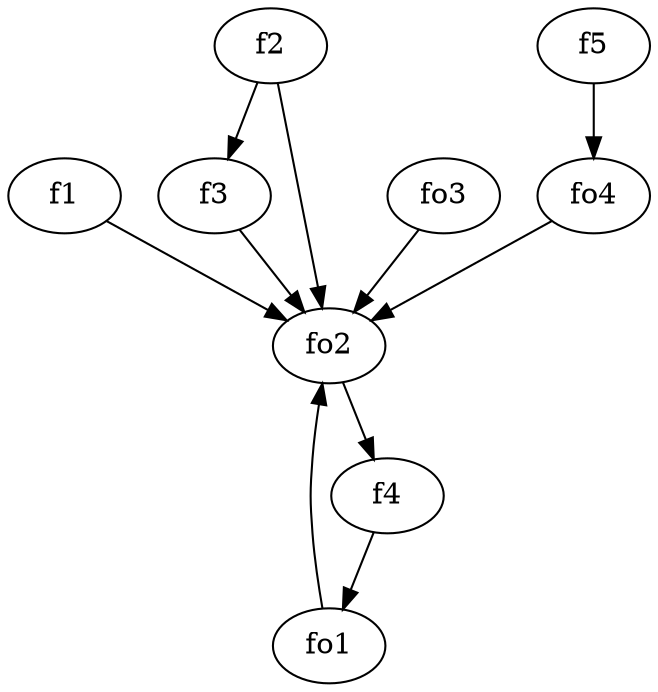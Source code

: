 strict digraph  {
f1;
f2;
f3;
f4;
f5;
fo1;
fo2;
fo3;
fo4;
f1 -> fo2  [weight=2];
f2 -> f3  [weight=2];
f2 -> fo2  [weight=2];
f3 -> fo2  [weight=2];
f4 -> fo1  [weight=2];
f5 -> fo4  [weight=2];
fo1 -> fo2  [weight=2];
fo2 -> f4  [weight=2];
fo3 -> fo2  [weight=2];
fo4 -> fo2  [weight=2];
}
